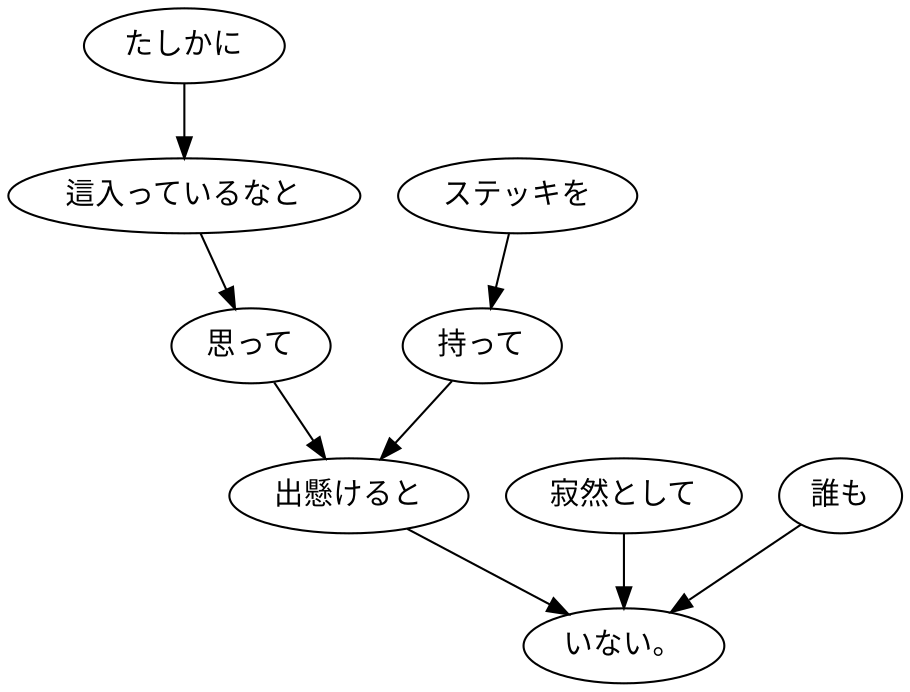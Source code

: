 digraph graph4840 {
	node0 [label="たしかに"];
	node1 [label="這入っているなと"];
	node2 [label="思って"];
	node3 [label="ステッキを"];
	node4 [label="持って"];
	node5 [label="出懸けると"];
	node6 [label="寂然として"];
	node7 [label="誰も"];
	node8 [label="いない。"];
	node0 -> node1;
	node1 -> node2;
	node2 -> node5;
	node3 -> node4;
	node4 -> node5;
	node5 -> node8;
	node6 -> node8;
	node7 -> node8;
}
